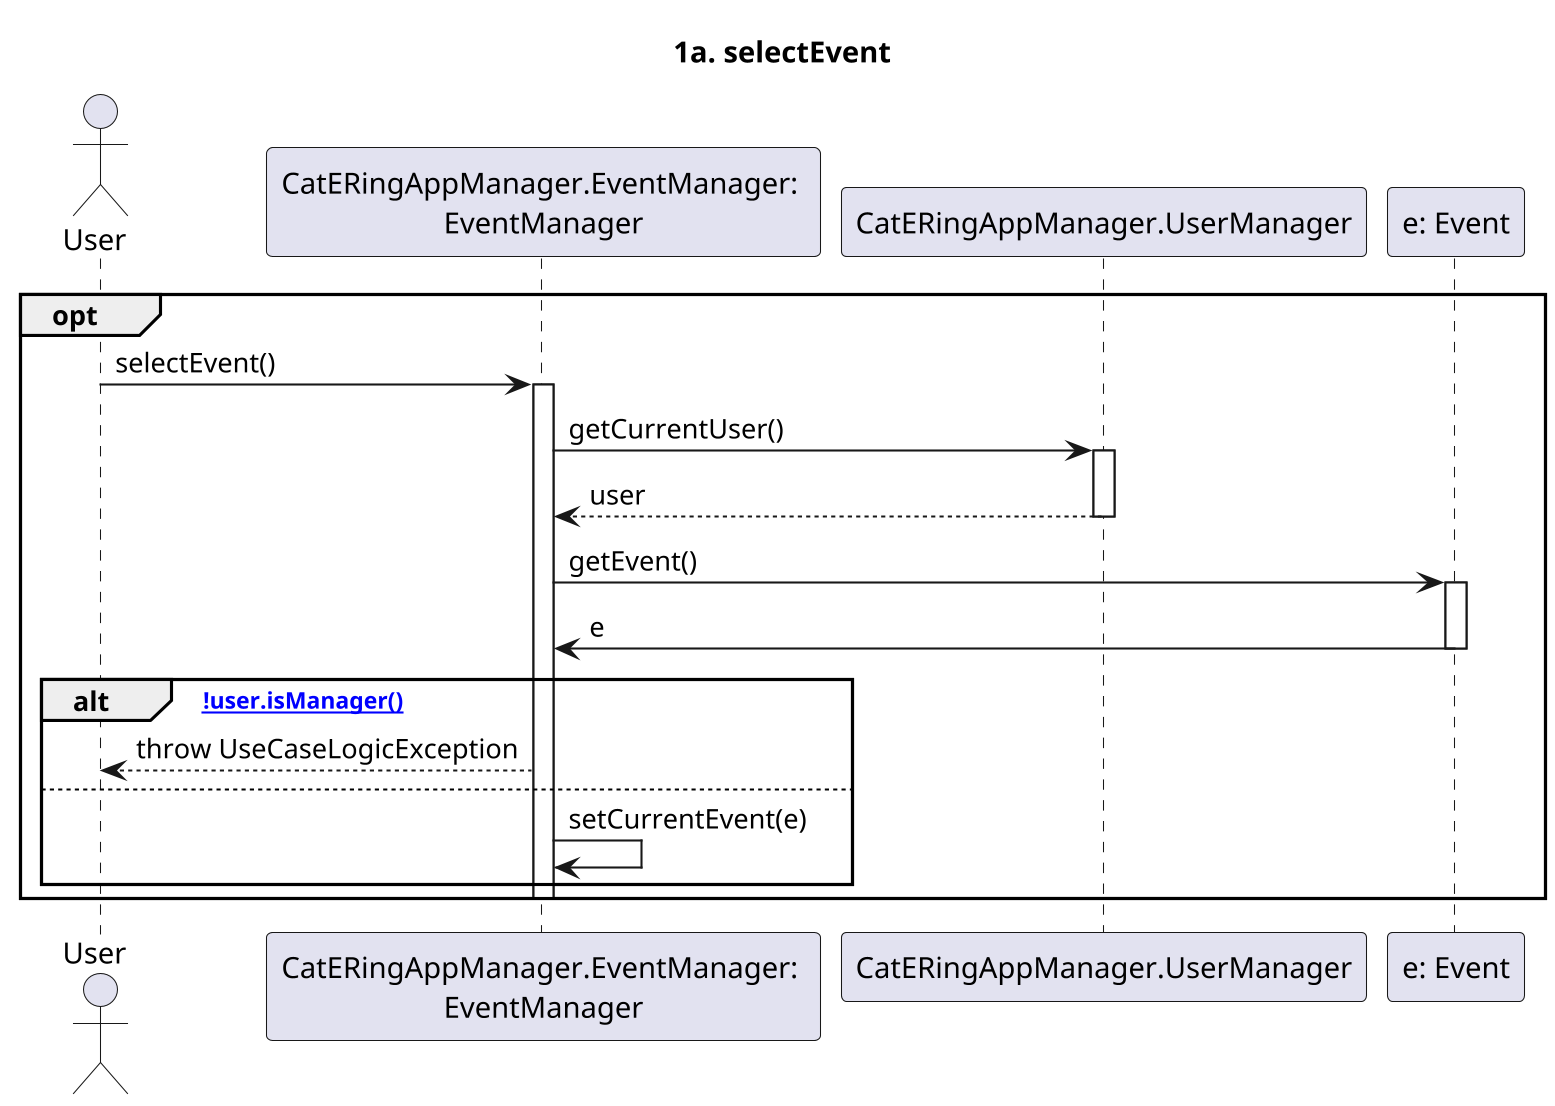 @startuml

skinparam dpi 200

title: 1a. selectEvent

Actor  User
Participant "CatERingAppManager.EventManager: \nEventManager"  as EM
Participant "CatERingAppManager.UserManager" as UM

opt
	User -> EM: selectEvent()
	Activate EM

	EM -> UM: getCurrentUser()
	Activate UM
	    
	UM --> EM: user
	Deactivate UM

	EM -> "e: Event": getEvent()
	Activate "e: Event"
	"e: Event" -> EM: e
	Deactivate "e: Event"

	alt [!user.isManager()]
	    EM --> User: throw UseCaseLogicException
	else
	    EM -> EM: setCurrentEvent(e)
	end
	Deactivate EM
end
@enduml
